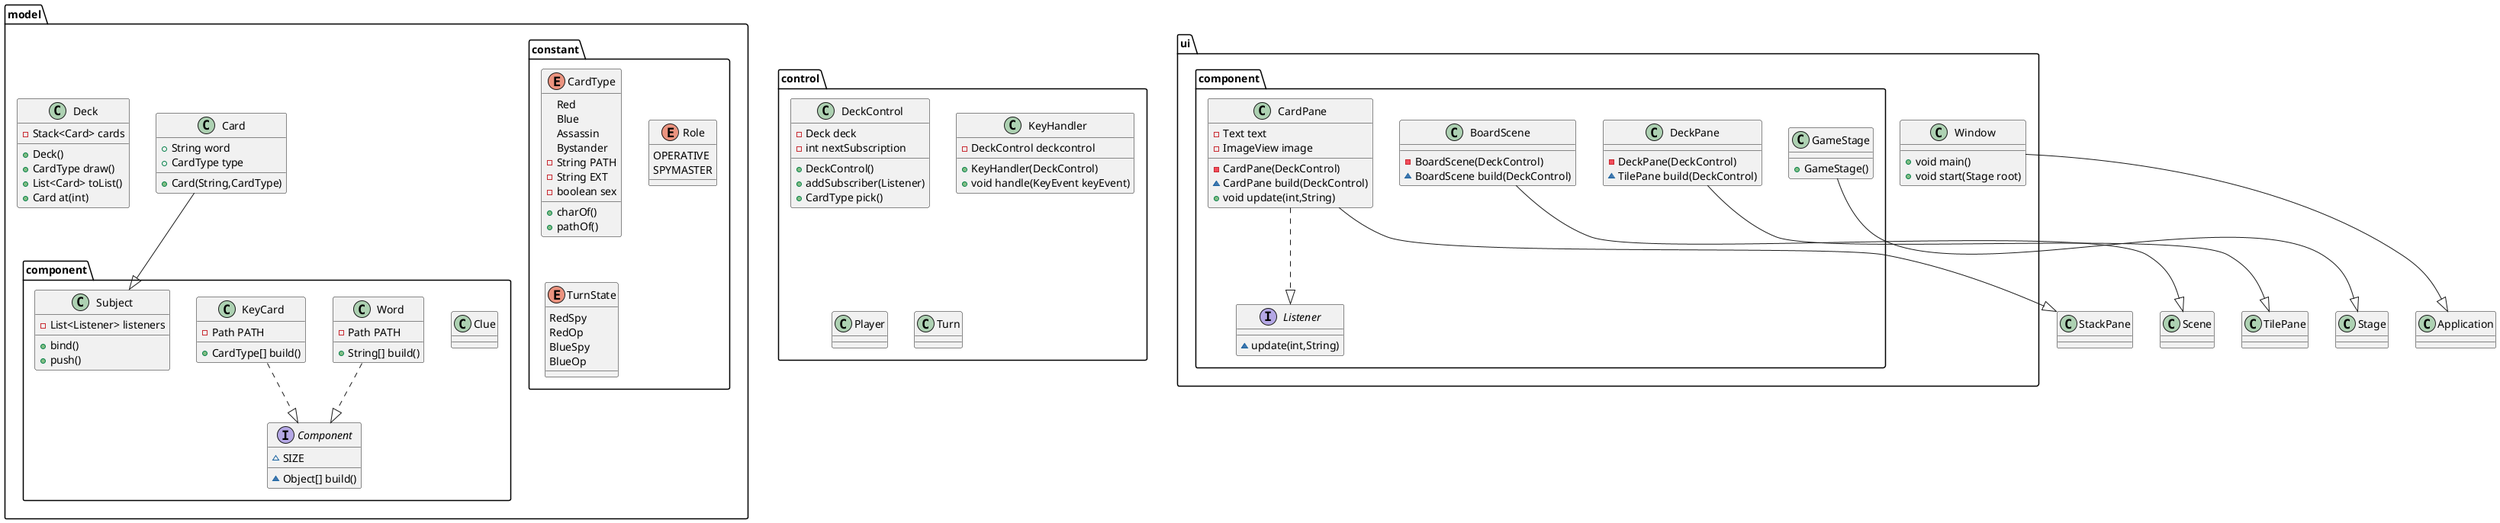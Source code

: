 @startuml


together {
    namespace model {

        namespace component {
            class Clue
            interface Component {
                ~SIZE
                ~Object[] build()
            }
            class KeyCard {
                -Path PATH
                +CardType[] build()
            }

            class Word {
                -Path PATH
                +String[] build()
            }

            class Subject {
                -List<Listener> listeners
                +bind()
                +push()
            }

            KeyCard ..|> Component
            Word ..|> Component
        }

        namespace constant {
            enum CardType {
                Red
                Blue
                Assassin
                Bystander
                -String PATH
                -String EXT
                -boolean sex
                +charOf()
                +pathOf()
            }
            enum Role {
                OPERATIVE
                SPYMASTER
            }
            enum TurnState {
                RedSpy
                RedOp
                BlueSpy
                BlueOp
            }
        }

        class Card {
            +String word
            +CardType type
            +Card(String,CardType)
        }

        class Deck {
            -Stack<Card> cards
            +Deck()
            +CardType draw()
            +List<Card> toList()
            +Card at(int)
        }


        Card --|> model.component.Subject

    }
}

together {
    namespace control {
        class DeckControl {
            -Deck deck
            -int nextSubscription
            +DeckControl()
            +addSubscriber(Listener)
            +CardType pick()
        }
        class KeyHandler {
            -DeckControl deckcontrol
            +KeyHandler(DeckControl)
            +void handle(KeyEvent keyEvent)
        }
        class Player
        class Turn

    }
}





together {

    namespace ui {
        namespace component {
            class BoardScene {
                -BoardScene(DeckControl)
                ~BoardScene build(DeckControl)
            }

            class CardPane {
                -Text text
                -ImageView image
                -CardPane(DeckControl)
                ~CardPane build(DeckControl)
                +void update(int,String)
            }

            class DeckPane {
                -DeckPane(DeckControl)
                ~TilePane build(DeckControl)
            }

            class GameStage {
                +GameStage()
            }

            interface Listener {
                ~update(int,String)
            }


            CardPane ..|> ui.component.Listener

            DeckPane --|> .TilePane
            GameStage --|> .Stage
            BoardScene --|> .Scene
            CardPane --|> .StackPane

        }
        class Window {
            +void main()
            +void start(Stage root)
        }


        Window --|> .Application
    }
}



@enduml